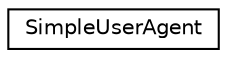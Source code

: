 digraph "Graphical Class Hierarchy"
{
  edge [fontname="Helvetica",fontsize="10",labelfontname="Helvetica",labelfontsize="10"];
  node [fontname="Helvetica",fontsize="10",shape=record];
  rankdir="LR";
  Node1 [label="SimpleUserAgent",height=0.2,width=0.4,color="black", fillcolor="white", style="filled",URL="$class_simple_user_agent.html"];
}
